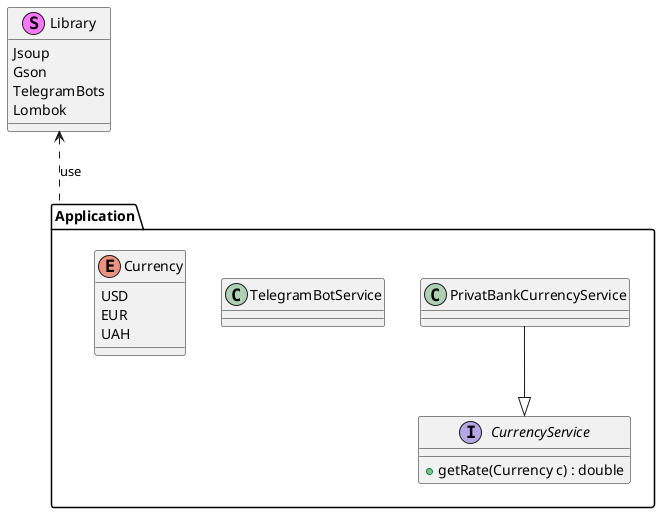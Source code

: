 @startuml

stereotype "Library"{
    Jsoup
    Gson
    TelegramBots
    Lombok
}

"Library" <.. "Application" : use

package "Application"{

    interface CurrencyService{
        + getRate(Currency c) : double
    }

    class PrivatBankCurrencyService

    class TelegramBotService

    enum Currency{
        USD
        EUR
        UAH
    }

    PrivatBankCurrencyService --|> CurrencyService

}

@enduml